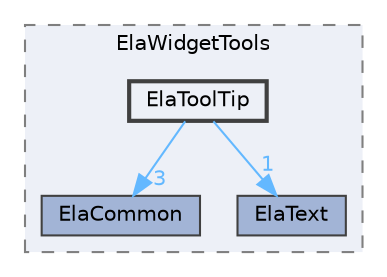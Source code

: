digraph "ElaToolTip"
{
 // LATEX_PDF_SIZE
  bgcolor="transparent";
  edge [fontname=Helvetica,fontsize=10,labelfontname=Helvetica,labelfontsize=10];
  node [fontname=Helvetica,fontsize=10,shape=box,height=0.2,width=0.4];
  compound=true
  subgraph clusterdir_c41e0d0e814e23de337c335e201650d3 {
    graph [ bgcolor="#edf0f7", pencolor="grey50", label="ElaWidgetTools", fontname=Helvetica,fontsize=10 style="filled,dashed", URL="dir_c41e0d0e814e23de337c335e201650d3.html",tooltip=""]
  dir_a7cb3baefd8faa092f0ee9caf615fc08 [label="ElaCommon", fillcolor="#a2b4d6", color="grey25", style="filled", URL="dir_a7cb3baefd8faa092f0ee9caf615fc08.html",tooltip=""];
  dir_c416eb619e17872362c99e65bafb432c [label="ElaText", fillcolor="#a2b4d6", color="grey25", style="filled", URL="dir_c416eb619e17872362c99e65bafb432c.html",tooltip=""];
  dir_b9ce0dd2fe69e2c138858fe37c8e31c1 [label="ElaToolTip", fillcolor="#edf0f7", color="grey25", style="filled,bold", URL="dir_b9ce0dd2fe69e2c138858fe37c8e31c1.html",tooltip=""];
  }
  dir_b9ce0dd2fe69e2c138858fe37c8e31c1->dir_a7cb3baefd8faa092f0ee9caf615fc08 [headlabel="3", labeldistance=1.5 headhref="dir_000084_000071.html" href="dir_000084_000071.html" color="steelblue1" fontcolor="steelblue1"];
  dir_b9ce0dd2fe69e2c138858fe37c8e31c1->dir_c416eb619e17872362c99e65bafb432c [headlabel="1", labeldistance=1.5 headhref="dir_000084_000082.html" href="dir_000084_000082.html" color="steelblue1" fontcolor="steelblue1"];
}
